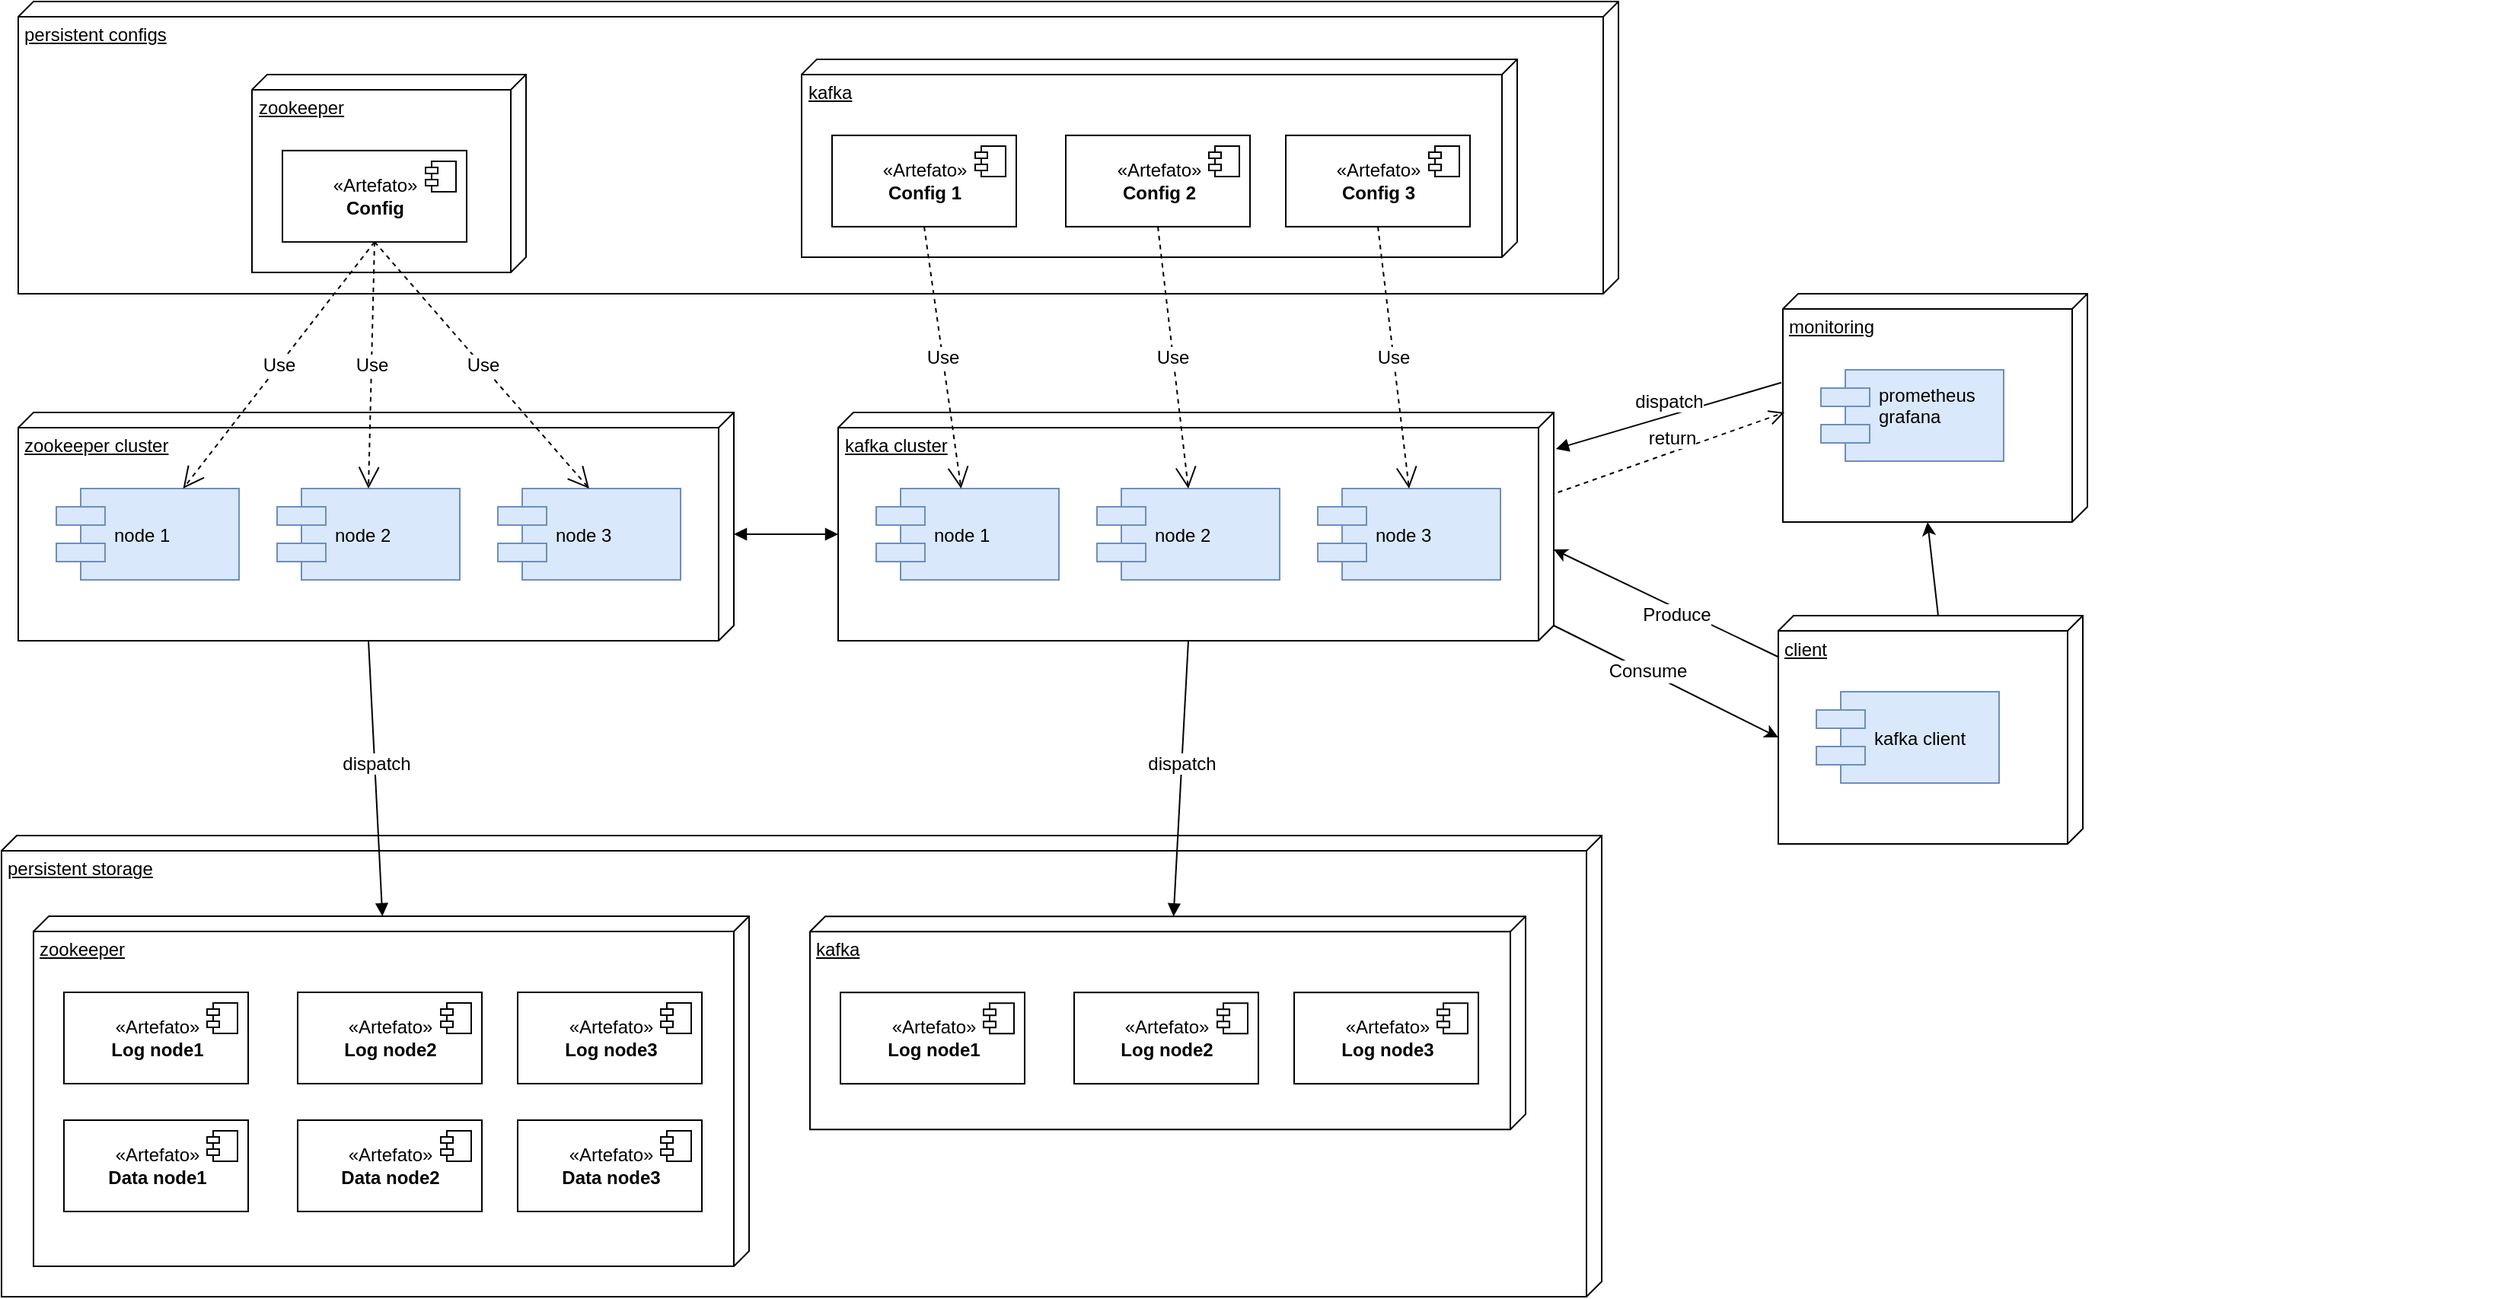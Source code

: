 <mxfile version="10.6.7" type="device"><diagram name="Page-1" id="b5b7bab2-c9e2-2cf4-8b2a-24fd1a2a6d21"><mxGraphModel dx="1150" dy="1846" grid="1" gridSize="10" guides="1" tooltips="1" connect="1" arrows="1" fold="1" page="1" pageScale="1" pageWidth="827" pageHeight="1169" background="#ffffff" math="0" shadow="0"><root><mxCell id="0"/><mxCell id="1" parent="0"/><mxCell id="ZEIrBqUMK9VCRzySae3i-107" value="" style="group" vertex="1" connectable="0" parent="1"><mxGeometry x="119" y="408" width="1051" height="303" as="geometry"/></mxCell><mxCell id="ZEIrBqUMK9VCRzySae3i-20" value="persistent storage" style="verticalAlign=top;align=left;spacingTop=8;spacingLeft=2;spacingRight=12;shape=cube;size=10;direction=south;fontStyle=4;html=1;fontFamily=Helvetica;fontSize=12;" vertex="1" parent="ZEIrBqUMK9VCRzySae3i-107"><mxGeometry width="1051" height="303" as="geometry"/></mxCell><mxCell id="ZEIrBqUMK9VCRzySae3i-43" value="" style="group" vertex="1" connectable="0" parent="ZEIrBqUMK9VCRzySae3i-107"><mxGeometry x="21" y="53" width="470" height="230" as="geometry"/></mxCell><mxCell id="ZEIrBqUMK9VCRzySae3i-42" value="zookeeper" style="verticalAlign=top;align=left;spacingTop=8;spacingLeft=2;spacingRight=12;shape=cube;size=10;direction=south;fontStyle=4;html=1;fontFamily=Helvetica;fontSize=12;" vertex="1" parent="ZEIrBqUMK9VCRzySae3i-43"><mxGeometry width="470" height="230" as="geometry"/></mxCell><mxCell id="ZEIrBqUMK9VCRzySae3i-22" value="«Artefato»&lt;br&gt;&lt;b&gt;Log node1&lt;br&gt;&lt;/b&gt;" style="html=1;fontFamily=Helvetica;fontSize=12;" vertex="1" parent="ZEIrBqUMK9VCRzySae3i-43"><mxGeometry x="20" y="50" width="121" height="60" as="geometry"/></mxCell><mxCell id="ZEIrBqUMK9VCRzySae3i-23" value="" style="shape=component;jettyWidth=8;jettyHeight=4;" vertex="1" parent="ZEIrBqUMK9VCRzySae3i-22"><mxGeometry x="1" width="20" height="20" relative="1" as="geometry"><mxPoint x="-27" y="7" as="offset"/></mxGeometry></mxCell><mxCell id="ZEIrBqUMK9VCRzySae3i-24" value="«Artefato»&lt;br&gt;&lt;b&gt;Log node2&lt;br&gt;&lt;/b&gt;" style="html=1;fontFamily=Helvetica;fontSize=12;" vertex="1" parent="ZEIrBqUMK9VCRzySae3i-43"><mxGeometry x="173.5" y="50" width="121" height="60" as="geometry"/></mxCell><mxCell id="ZEIrBqUMK9VCRzySae3i-25" value="" style="shape=component;jettyWidth=8;jettyHeight=4;" vertex="1" parent="ZEIrBqUMK9VCRzySae3i-24"><mxGeometry x="1" width="20" height="20" relative="1" as="geometry"><mxPoint x="-27" y="7" as="offset"/></mxGeometry></mxCell><mxCell id="ZEIrBqUMK9VCRzySae3i-26" value="«Artefato»&lt;br&gt;&lt;b&gt;Log node3&lt;br&gt;&lt;/b&gt;" style="html=1;fontFamily=Helvetica;fontSize=12;" vertex="1" parent="ZEIrBqUMK9VCRzySae3i-43"><mxGeometry x="318" y="50" width="121" height="60" as="geometry"/></mxCell><mxCell id="ZEIrBqUMK9VCRzySae3i-27" value="" style="shape=component;jettyWidth=8;jettyHeight=4;" vertex="1" parent="ZEIrBqUMK9VCRzySae3i-26"><mxGeometry x="1" width="20" height="20" relative="1" as="geometry"><mxPoint x="-27" y="7" as="offset"/></mxGeometry></mxCell><mxCell id="ZEIrBqUMK9VCRzySae3i-28" value="«Artefato»&lt;br&gt;&lt;b&gt;Data node1&lt;br&gt;&lt;/b&gt;" style="html=1;fontFamily=Helvetica;fontSize=12;" vertex="1" parent="ZEIrBqUMK9VCRzySae3i-43"><mxGeometry x="20" y="134" width="121" height="60" as="geometry"/></mxCell><mxCell id="ZEIrBqUMK9VCRzySae3i-29" value="" style="shape=component;jettyWidth=8;jettyHeight=4;" vertex="1" parent="ZEIrBqUMK9VCRzySae3i-28"><mxGeometry x="1" width="20" height="20" relative="1" as="geometry"><mxPoint x="-27" y="7" as="offset"/></mxGeometry></mxCell><mxCell id="ZEIrBqUMK9VCRzySae3i-30" value="«Artefato»&lt;br&gt;&lt;b&gt;Data node2&lt;br&gt;&lt;/b&gt;" style="html=1;fontFamily=Helvetica;fontSize=12;" vertex="1" parent="ZEIrBqUMK9VCRzySae3i-43"><mxGeometry x="173.5" y="134" width="121" height="60" as="geometry"/></mxCell><mxCell id="ZEIrBqUMK9VCRzySae3i-31" value="" style="shape=component;jettyWidth=8;jettyHeight=4;" vertex="1" parent="ZEIrBqUMK9VCRzySae3i-30"><mxGeometry x="1" width="20" height="20" relative="1" as="geometry"><mxPoint x="-27" y="7" as="offset"/></mxGeometry></mxCell><mxCell id="ZEIrBqUMK9VCRzySae3i-32" value="«Artefato»&lt;br&gt;&lt;b&gt;Data node3&lt;br&gt;&lt;/b&gt;" style="html=1;fontFamily=Helvetica;fontSize=12;" vertex="1" parent="ZEIrBqUMK9VCRzySae3i-43"><mxGeometry x="318" y="134" width="121" height="60" as="geometry"/></mxCell><mxCell id="ZEIrBqUMK9VCRzySae3i-33" value="" style="shape=component;jettyWidth=8;jettyHeight=4;" vertex="1" parent="ZEIrBqUMK9VCRzySae3i-32"><mxGeometry x="1" width="20" height="20" relative="1" as="geometry"><mxPoint x="-27" y="7" as="offset"/></mxGeometry></mxCell><mxCell id="ZEIrBqUMK9VCRzySae3i-44" value="" style="group" vertex="1" connectable="0" parent="ZEIrBqUMK9VCRzySae3i-107"><mxGeometry x="531" y="53.088" width="470" height="230" as="geometry"/></mxCell><mxCell id="ZEIrBqUMK9VCRzySae3i-45" value="kafka" style="verticalAlign=top;align=left;spacingTop=8;spacingLeft=2;spacingRight=12;shape=cube;size=10;direction=south;fontStyle=4;html=1;fontFamily=Helvetica;fontSize=12;" vertex="1" parent="ZEIrBqUMK9VCRzySae3i-44"><mxGeometry width="470" height="140" as="geometry"/></mxCell><mxCell id="ZEIrBqUMK9VCRzySae3i-46" value="«Artefato»&lt;br&gt;&lt;b&gt;Log node1&lt;br&gt;&lt;/b&gt;" style="html=1;fontFamily=Helvetica;fontSize=12;" vertex="1" parent="ZEIrBqUMK9VCRzySae3i-44"><mxGeometry x="20" y="50" width="121" height="60" as="geometry"/></mxCell><mxCell id="ZEIrBqUMK9VCRzySae3i-47" value="" style="shape=component;jettyWidth=8;jettyHeight=4;" vertex="1" parent="ZEIrBqUMK9VCRzySae3i-46"><mxGeometry x="1" width="20" height="20" relative="1" as="geometry"><mxPoint x="-27" y="7" as="offset"/></mxGeometry></mxCell><mxCell id="ZEIrBqUMK9VCRzySae3i-48" value="«Artefato»&lt;br&gt;&lt;b&gt;Log node2&lt;br&gt;&lt;/b&gt;" style="html=1;fontFamily=Helvetica;fontSize=12;" vertex="1" parent="ZEIrBqUMK9VCRzySae3i-44"><mxGeometry x="173.5" y="50" width="121" height="60" as="geometry"/></mxCell><mxCell id="ZEIrBqUMK9VCRzySae3i-49" value="" style="shape=component;jettyWidth=8;jettyHeight=4;" vertex="1" parent="ZEIrBqUMK9VCRzySae3i-48"><mxGeometry x="1" width="20" height="20" relative="1" as="geometry"><mxPoint x="-27" y="7" as="offset"/></mxGeometry></mxCell><mxCell id="ZEIrBqUMK9VCRzySae3i-50" value="«Artefato»&lt;br&gt;&lt;b&gt;Log node3&lt;br&gt;&lt;/b&gt;" style="html=1;fontFamily=Helvetica;fontSize=12;" vertex="1" parent="ZEIrBqUMK9VCRzySae3i-44"><mxGeometry x="318" y="50" width="121" height="60" as="geometry"/></mxCell><mxCell id="ZEIrBqUMK9VCRzySae3i-51" value="" style="shape=component;jettyWidth=8;jettyHeight=4;" vertex="1" parent="ZEIrBqUMK9VCRzySae3i-50"><mxGeometry x="1" width="20" height="20" relative="1" as="geometry"><mxPoint x="-27" y="7" as="offset"/></mxGeometry></mxCell><mxCell id="ZEIrBqUMK9VCRzySae3i-21" value="dispatch" style="html=1;verticalAlign=bottom;endArrow=block;fontFamily=Helvetica;fontSize=12;exitX=0;exitY=0;exitDx=150;exitDy=240;exitPerimeter=0;" edge="1" parent="1" source="ZEIrBqUMK9VCRzySae3i-16" target="ZEIrBqUMK9VCRzySae3i-42"><mxGeometry width="80" relative="1" as="geometry"><mxPoint x="314" y="290" as="sourcePoint"/><mxPoint x="394" y="290" as="targetPoint"/></mxGeometry></mxCell><mxCell id="ZEIrBqUMK9VCRzySae3i-34" value="" style="group" vertex="1" connectable="0" parent="1"><mxGeometry x="130" y="130" width="470" height="150" as="geometry"/></mxCell><mxCell id="ZEIrBqUMK9VCRzySae3i-16" value="zookeeper cluster" style="verticalAlign=top;align=left;spacingTop=8;spacingLeft=2;spacingRight=12;shape=cube;size=10;direction=south;fontStyle=4;html=1;fontFamily=Helvetica;fontSize=12;" vertex="1" parent="ZEIrBqUMK9VCRzySae3i-34"><mxGeometry width="470" height="150" as="geometry"/></mxCell><mxCell id="ZEIrBqUMK9VCRzySae3i-17" value="node 1" style="shape=component;align=left;spacingLeft=36;fontFamily=Helvetica;fontSize=12;fillColor=#dae8fc;strokeColor=#6c8ebf;" vertex="1" parent="ZEIrBqUMK9VCRzySae3i-34"><mxGeometry x="25" y="50" width="120" height="60" as="geometry"/></mxCell><mxCell id="ZEIrBqUMK9VCRzySae3i-18" value="node 2" style="shape=component;align=left;spacingLeft=36;fontFamily=Helvetica;fontSize=12;fillColor=#dae8fc;strokeColor=#6c8ebf;" vertex="1" parent="ZEIrBqUMK9VCRzySae3i-34"><mxGeometry x="170" y="50" width="120" height="60" as="geometry"/></mxCell><mxCell id="ZEIrBqUMK9VCRzySae3i-19" value="node 3" style="shape=component;align=left;spacingLeft=36;fontFamily=Helvetica;fontSize=12;fillColor=#dae8fc;strokeColor=#6c8ebf;" vertex="1" parent="ZEIrBqUMK9VCRzySae3i-34"><mxGeometry x="315" y="50" width="120" height="60" as="geometry"/></mxCell><mxCell id="ZEIrBqUMK9VCRzySae3i-35" value="" style="group" vertex="1" connectable="0" parent="1"><mxGeometry x="668.5" y="130" width="470" height="150" as="geometry"/></mxCell><mxCell id="ZEIrBqUMK9VCRzySae3i-36" value="kafka cluster" style="verticalAlign=top;align=left;spacingTop=8;spacingLeft=2;spacingRight=12;shape=cube;size=10;direction=south;fontStyle=4;html=1;fontFamily=Helvetica;fontSize=12;" vertex="1" parent="ZEIrBqUMK9VCRzySae3i-35"><mxGeometry width="470" height="150" as="geometry"/></mxCell><mxCell id="ZEIrBqUMK9VCRzySae3i-37" value="node 1" style="shape=component;align=left;spacingLeft=36;fontFamily=Helvetica;fontSize=12;fillColor=#dae8fc;strokeColor=#6c8ebf;" vertex="1" parent="ZEIrBqUMK9VCRzySae3i-35"><mxGeometry x="25" y="50" width="120" height="60" as="geometry"/></mxCell><mxCell id="ZEIrBqUMK9VCRzySae3i-38" value="node 2" style="shape=component;align=left;spacingLeft=36;fontFamily=Helvetica;fontSize=12;fillColor=#dae8fc;strokeColor=#6c8ebf;" vertex="1" parent="ZEIrBqUMK9VCRzySae3i-35"><mxGeometry x="170" y="50" width="120" height="60" as="geometry"/></mxCell><mxCell id="ZEIrBqUMK9VCRzySae3i-39" value="node 3" style="shape=component;align=left;spacingLeft=36;fontFamily=Helvetica;fontSize=12;fillColor=#dae8fc;strokeColor=#6c8ebf;" vertex="1" parent="ZEIrBqUMK9VCRzySae3i-35"><mxGeometry x="315" y="50" width="120" height="60" as="geometry"/></mxCell><mxCell id="ZEIrBqUMK9VCRzySae3i-41" value="dispatch" style="html=1;verticalAlign=bottom;endArrow=block;fontFamily=Helvetica;fontSize=12;exitX=0;exitY=0;exitDx=150;exitDy=240;exitPerimeter=0;" edge="1" parent="1" source="ZEIrBqUMK9VCRzySae3i-36" target="ZEIrBqUMK9VCRzySae3i-45"><mxGeometry width="80" relative="1" as="geometry"><mxPoint x="786" y="300" as="sourcePoint"/><mxPoint x="866" y="300" as="targetPoint"/></mxGeometry></mxCell><mxCell id="ZEIrBqUMK9VCRzySae3i-58" value="persistent configs" style="verticalAlign=top;align=left;spacingTop=8;spacingLeft=2;spacingRight=12;shape=cube;size=10;direction=south;fontStyle=4;html=1;fontFamily=Helvetica;fontSize=12;" vertex="1" parent="1"><mxGeometry x="130" y="-140" width="1051" height="192" as="geometry"/></mxCell><mxCell id="ZEIrBqUMK9VCRzySae3i-59" value="" style="group" vertex="1" connectable="0" parent="1"><mxGeometry x="283.5" y="-92.059" width="470" height="230" as="geometry"/></mxCell><mxCell id="ZEIrBqUMK9VCRzySae3i-60" value="zookeeper" style="verticalAlign=top;align=left;spacingTop=8;spacingLeft=2;spacingRight=12;shape=cube;size=10;direction=south;fontStyle=4;html=1;fontFamily=Helvetica;fontSize=12;" vertex="1" parent="ZEIrBqUMK9VCRzySae3i-59"><mxGeometry width="180" height="130" as="geometry"/></mxCell><mxCell id="ZEIrBqUMK9VCRzySae3i-61" value="«Artefato»&lt;br&gt;&lt;b&gt;Config&lt;br&gt;&lt;/b&gt;" style="html=1;fontFamily=Helvetica;fontSize=12;" vertex="1" parent="ZEIrBqUMK9VCRzySae3i-59"><mxGeometry x="20" y="50" width="121" height="60" as="geometry"/></mxCell><mxCell id="ZEIrBqUMK9VCRzySae3i-62" value="" style="shape=component;jettyWidth=8;jettyHeight=4;" vertex="1" parent="ZEIrBqUMK9VCRzySae3i-61"><mxGeometry x="1" width="20" height="20" relative="1" as="geometry"><mxPoint x="-27" y="7" as="offset"/></mxGeometry></mxCell><mxCell id="ZEIrBqUMK9VCRzySae3i-81" value="" style="group" vertex="1" connectable="0" parent="1"><mxGeometry x="644.5" y="-102.059" width="470" height="230" as="geometry"/></mxCell><mxCell id="ZEIrBqUMK9VCRzySae3i-82" value="kafka" style="verticalAlign=top;align=left;spacingTop=8;spacingLeft=2;spacingRight=12;shape=cube;size=10;direction=south;fontStyle=4;html=1;fontFamily=Helvetica;fontSize=12;" vertex="1" parent="ZEIrBqUMK9VCRzySae3i-81"><mxGeometry width="470" height="130" as="geometry"/></mxCell><mxCell id="ZEIrBqUMK9VCRzySae3i-83" value="«Artefato»&lt;br&gt;&lt;b&gt;Config 1&lt;br&gt;&lt;/b&gt;" style="html=1;fontFamily=Helvetica;fontSize=12;" vertex="1" parent="ZEIrBqUMK9VCRzySae3i-81"><mxGeometry x="20" y="50" width="121" height="60" as="geometry"/></mxCell><mxCell id="ZEIrBqUMK9VCRzySae3i-84" value="" style="shape=component;jettyWidth=8;jettyHeight=4;" vertex="1" parent="ZEIrBqUMK9VCRzySae3i-83"><mxGeometry x="1" width="20" height="20" relative="1" as="geometry"><mxPoint x="-27" y="7" as="offset"/></mxGeometry></mxCell><mxCell id="ZEIrBqUMK9VCRzySae3i-85" value="«Artefato»&lt;br&gt;&lt;b&gt;Config 2&lt;br&gt;&lt;/b&gt;" style="html=1;fontFamily=Helvetica;fontSize=12;" vertex="1" parent="ZEIrBqUMK9VCRzySae3i-81"><mxGeometry x="173.5" y="50" width="121" height="60" as="geometry"/></mxCell><mxCell id="ZEIrBqUMK9VCRzySae3i-86" value="" style="shape=component;jettyWidth=8;jettyHeight=4;" vertex="1" parent="ZEIrBqUMK9VCRzySae3i-85"><mxGeometry x="1" width="20" height="20" relative="1" as="geometry"><mxPoint x="-27" y="7" as="offset"/></mxGeometry></mxCell><mxCell id="ZEIrBqUMK9VCRzySae3i-87" value="«Artefato»&lt;br&gt;&lt;b&gt;Config 3&lt;br&gt;&lt;/b&gt;" style="html=1;fontFamily=Helvetica;fontSize=12;" vertex="1" parent="ZEIrBqUMK9VCRzySae3i-81"><mxGeometry x="318" y="50" width="121" height="60" as="geometry"/></mxCell><mxCell id="ZEIrBqUMK9VCRzySae3i-88" value="" style="shape=component;jettyWidth=8;jettyHeight=4;" vertex="1" parent="ZEIrBqUMK9VCRzySae3i-87"><mxGeometry x="1" width="20" height="20" relative="1" as="geometry"><mxPoint x="-27" y="7" as="offset"/></mxGeometry></mxCell><mxCell id="ZEIrBqUMK9VCRzySae3i-89" value="Use" style="endArrow=open;endSize=12;dashed=1;html=1;fontFamily=Helvetica;fontSize=12;exitX=0.5;exitY=1;exitDx=0;exitDy=0;" edge="1" parent="1" source="ZEIrBqUMK9VCRzySae3i-61" target="ZEIrBqUMK9VCRzySae3i-17"><mxGeometry width="160" relative="1" as="geometry"><mxPoint x="80" y="100" as="sourcePoint"/><mxPoint x="240" y="100" as="targetPoint"/></mxGeometry></mxCell><mxCell id="ZEIrBqUMK9VCRzySae3i-91" value="Use" style="endArrow=open;endSize=12;dashed=1;html=1;fontFamily=Helvetica;fontSize=12;exitX=0.5;exitY=1;exitDx=0;exitDy=0;" edge="1" parent="1" source="ZEIrBqUMK9VCRzySae3i-83" target="ZEIrBqUMK9VCRzySae3i-37"><mxGeometry width="160" relative="1" as="geometry"><mxPoint x="249.471" y="62.412" as="sourcePoint"/><mxPoint x="315.334" y="140" as="targetPoint"/></mxGeometry></mxCell><mxCell id="ZEIrBqUMK9VCRzySae3i-92" value="Use" style="endArrow=open;endSize=12;dashed=1;html=1;fontFamily=Helvetica;fontSize=12;exitX=0.5;exitY=1;exitDx=0;exitDy=0;entryX=0.5;entryY=0;entryDx=0;entryDy=0;" edge="1" parent="1" source="ZEIrBqUMK9VCRzySae3i-61" target="ZEIrBqUMK9VCRzySae3i-18"><mxGeometry width="160" relative="1" as="geometry"><mxPoint x="239.471" y="52.412" as="sourcePoint"/><mxPoint x="222.897" y="180" as="targetPoint"/></mxGeometry></mxCell><mxCell id="ZEIrBqUMK9VCRzySae3i-93" value="Use" style="endArrow=open;endSize=12;dashed=1;html=1;fontFamily=Helvetica;fontSize=12;exitX=0.5;exitY=1;exitDx=0;exitDy=0;entryX=0.5;entryY=0;entryDx=0;entryDy=0;" edge="1" parent="1" source="ZEIrBqUMK9VCRzySae3i-61" target="ZEIrBqUMK9VCRzySae3i-19"><mxGeometry width="160" relative="1" as="geometry"><mxPoint x="239.471" y="52.412" as="sourcePoint"/><mxPoint x="340.293" y="180" as="targetPoint"/></mxGeometry></mxCell><mxCell id="ZEIrBqUMK9VCRzySae3i-94" value="Use" style="endArrow=open;endSize=12;dashed=1;html=1;fontFamily=Helvetica;fontSize=12;exitX=0.5;exitY=1;exitDx=0;exitDy=0;entryX=0.5;entryY=0;entryDx=0;entryDy=0;" edge="1" parent="1" source="ZEIrBqUMK9VCRzySae3i-85" target="ZEIrBqUMK9VCRzySae3i-38"><mxGeometry width="160" relative="1" as="geometry"><mxPoint x="734.765" y="47.706" as="sourcePoint"/><mxPoint x="718.653" y="180" as="targetPoint"/></mxGeometry></mxCell><mxCell id="ZEIrBqUMK9VCRzySae3i-95" value="Use" style="endArrow=open;endSize=12;dashed=1;html=1;fontFamily=Helvetica;fontSize=12;exitX=0.5;exitY=1;exitDx=0;exitDy=0;entryX=0.5;entryY=0;entryDx=0;entryDy=0;" edge="1" parent="1" source="ZEIrBqUMK9VCRzySae3i-87" target="ZEIrBqUMK9VCRzySae3i-39"><mxGeometry width="160" relative="1" as="geometry"><mxPoint x="888.882" y="47.706" as="sourcePoint"/><mxPoint x="859.471" y="179.471" as="targetPoint"/></mxGeometry></mxCell><mxCell id="ZEIrBqUMK9VCRzySae3i-99" value="" style="endArrow=block;startArrow=block;endFill=1;startFill=1;html=1;fontFamily=Helvetica;fontSize=12;entryX=0;entryY=0;entryDx=80;entryDy=470.0;entryPerimeter=0;" edge="1" parent="1" target="ZEIrBqUMK9VCRzySae3i-36"><mxGeometry width="160" relative="1" as="geometry"><mxPoint x="600" y="210" as="sourcePoint"/><mxPoint x="668.5" y="236.5" as="targetPoint"/></mxGeometry></mxCell><mxCell id="ZEIrBqUMK9VCRzySae3i-100" value="" style="group" vertex="1" connectable="0" parent="1"><mxGeometry x="1289" y="52" width="470" height="150" as="geometry"/></mxCell><mxCell id="ZEIrBqUMK9VCRzySae3i-101" value="monitoring" style="verticalAlign=top;align=left;spacingTop=8;spacingLeft=2;spacingRight=12;shape=cube;size=10;direction=south;fontStyle=4;html=1;fontFamily=Helvetica;fontSize=12;" vertex="1" parent="ZEIrBqUMK9VCRzySae3i-100"><mxGeometry width="200" height="150" as="geometry"/></mxCell><mxCell id="ZEIrBqUMK9VCRzySae3i-102" value="prometheus&#xA;grafana&#xA;" style="shape=component;align=left;spacingLeft=36;fontFamily=Helvetica;fontSize=12;fillColor=#dae8fc;strokeColor=#6c8ebf;" vertex="1" parent="ZEIrBqUMK9VCRzySae3i-100"><mxGeometry x="25" y="50" width="120" height="60" as="geometry"/></mxCell><mxCell id="ZEIrBqUMK9VCRzySae3i-105" value="return" style="html=1;verticalAlign=bottom;endArrow=open;dashed=1;endSize=8;fontFamily=Helvetica;fontSize=12;exitX=0.35;exitY=-0.006;exitDx=0;exitDy=0;exitPerimeter=0;" edge="1" parent="1" source="ZEIrBqUMK9VCRzySae3i-36"><mxGeometry relative="1" as="geometry"><mxPoint x="1310" y="340" as="sourcePoint"/><mxPoint x="1290" y="130" as="targetPoint"/></mxGeometry></mxCell><mxCell id="ZEIrBqUMK9VCRzySae3i-106" value="dispatch" style="html=1;verticalAlign=bottom;endArrow=block;fontFamily=Helvetica;fontSize=12;exitX=0.389;exitY=1.005;exitDx=0;exitDy=0;exitPerimeter=0;entryX=0.16;entryY=-0.003;entryDx=0;entryDy=0;entryPerimeter=0;" edge="1" parent="1" source="ZEIrBqUMK9VCRzySae3i-101" target="ZEIrBqUMK9VCRzySae3i-36"><mxGeometry width="80" relative="1" as="geometry"><mxPoint x="1260" y="350" as="sourcePoint"/><mxPoint x="1340" y="350" as="targetPoint"/></mxGeometry></mxCell><mxCell id="ZEIrBqUMK9VCRzySae3i-108" value="" style="group" vertex="1" connectable="0" parent="1"><mxGeometry x="1286" y="263.5" width="470" height="150" as="geometry"/></mxCell><mxCell id="ZEIrBqUMK9VCRzySae3i-109" value="client" style="verticalAlign=top;align=left;spacingTop=8;spacingLeft=2;spacingRight=12;shape=cube;size=10;direction=south;fontStyle=4;html=1;fontFamily=Helvetica;fontSize=12;" vertex="1" parent="ZEIrBqUMK9VCRzySae3i-108"><mxGeometry width="200" height="150" as="geometry"/></mxCell><mxCell id="ZEIrBqUMK9VCRzySae3i-110" value="kafka client" style="shape=component;align=left;spacingLeft=36;fontFamily=Helvetica;fontSize=12;fillColor=#dae8fc;strokeColor=#6c8ebf;" vertex="1" parent="ZEIrBqUMK9VCRzySae3i-108"><mxGeometry x="25" y="50" width="120" height="60" as="geometry"/></mxCell><mxCell id="ZEIrBqUMK9VCRzySae3i-113" value="" style="endArrow=classic;html=1;fontFamily=Helvetica;fontSize=12;exitX=0;exitY=0;exitDx=0;exitDy=95;exitPerimeter=0;entryX=0;entryY=0;entryDx=150;entryDy=105;entryPerimeter=0;" edge="1" parent="1" source="ZEIrBqUMK9VCRzySae3i-109" target="ZEIrBqUMK9VCRzySae3i-101"><mxGeometry width="50" height="50" relative="1" as="geometry"><mxPoint x="1415" y="511" as="sourcePoint"/><mxPoint x="1465" y="461" as="targetPoint"/></mxGeometry></mxCell><mxCell id="ZEIrBqUMK9VCRzySae3i-114" value="" style="endArrow=classic;html=1;fontFamily=Helvetica;fontSize=12;entryX=0.6;entryY=0;entryDx=0;entryDy=0;entryPerimeter=0;" edge="1" parent="1" source="ZEIrBqUMK9VCRzySae3i-109" target="ZEIrBqUMK9VCRzySae3i-36"><mxGeometry width="50" height="50" relative="1" as="geometry"><mxPoint x="1211.286" y="369" as="sourcePoint"/><mxPoint x="1209.857" y="307.571" as="targetPoint"/></mxGeometry></mxCell><mxCell id="ZEIrBqUMK9VCRzySae3i-115" value="Produce" style="text;html=1;resizable=0;points=[];align=center;verticalAlign=middle;labelBackgroundColor=#ffffff;fontSize=12;fontFamily=Helvetica;" vertex="1" connectable="0" parent="ZEIrBqUMK9VCRzySae3i-114"><mxGeometry x="-0.554" relative="1" as="geometry"><mxPoint x="-34" y="-12" as="offset"/></mxGeometry></mxCell><mxCell id="ZEIrBqUMK9VCRzySae3i-116" value="" style="endArrow=classic;html=1;fontFamily=Helvetica;fontSize=12;entryX=0;entryY=0;entryDx=80;entryDy=200;entryPerimeter=0;exitX=0;exitY=0;exitDx=140;exitDy=0;exitPerimeter=0;" edge="1" parent="1" source="ZEIrBqUMK9VCRzySae3i-36" target="ZEIrBqUMK9VCRzySae3i-109"><mxGeometry width="50" height="50" relative="1" as="geometry"><mxPoint x="1263.5" y="388.349" as="sourcePoint"/><mxPoint x="1120.214" y="320.071" as="targetPoint"/></mxGeometry></mxCell><mxCell id="ZEIrBqUMK9VCRzySae3i-118" value="Consume" style="text;html=1;resizable=0;points=[];align=center;verticalAlign=middle;labelBackgroundColor=#ffffff;fontSize=12;fontFamily=Helvetica;" vertex="1" connectable="0" parent="ZEIrBqUMK9VCRzySae3i-116"><mxGeometry x="-0.434" y="-4" relative="1" as="geometry"><mxPoint x="21.5" y="5.5" as="offset"/></mxGeometry></mxCell></root></mxGraphModel></diagram></mxfile>
